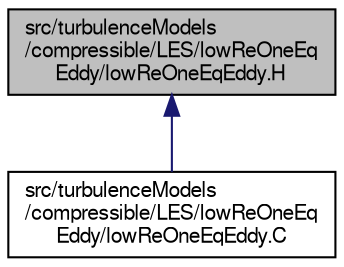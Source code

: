 digraph "src/turbulenceModels/compressible/LES/lowReOneEqEddy/lowReOneEqEddy.H"
{
  bgcolor="transparent";
  edge [fontname="FreeSans",fontsize="10",labelfontname="FreeSans",labelfontsize="10"];
  node [fontname="FreeSans",fontsize="10",shape=record];
  Node2 [label="src/turbulenceModels\l/compressible/LES/lowReOneEq\lEddy/lowReOneEqEddy.H",height=0.2,width=0.4,color="black", fillcolor="grey75", style="filled", fontcolor="black"];
  Node2 -> Node3 [dir="back",color="midnightblue",fontsize="10",style="solid",fontname="FreeSans"];
  Node3 [label="src/turbulenceModels\l/compressible/LES/lowReOneEq\lEddy/lowReOneEqEddy.C",height=0.2,width=0.4,color="black",URL="$a17093.html"];
}
